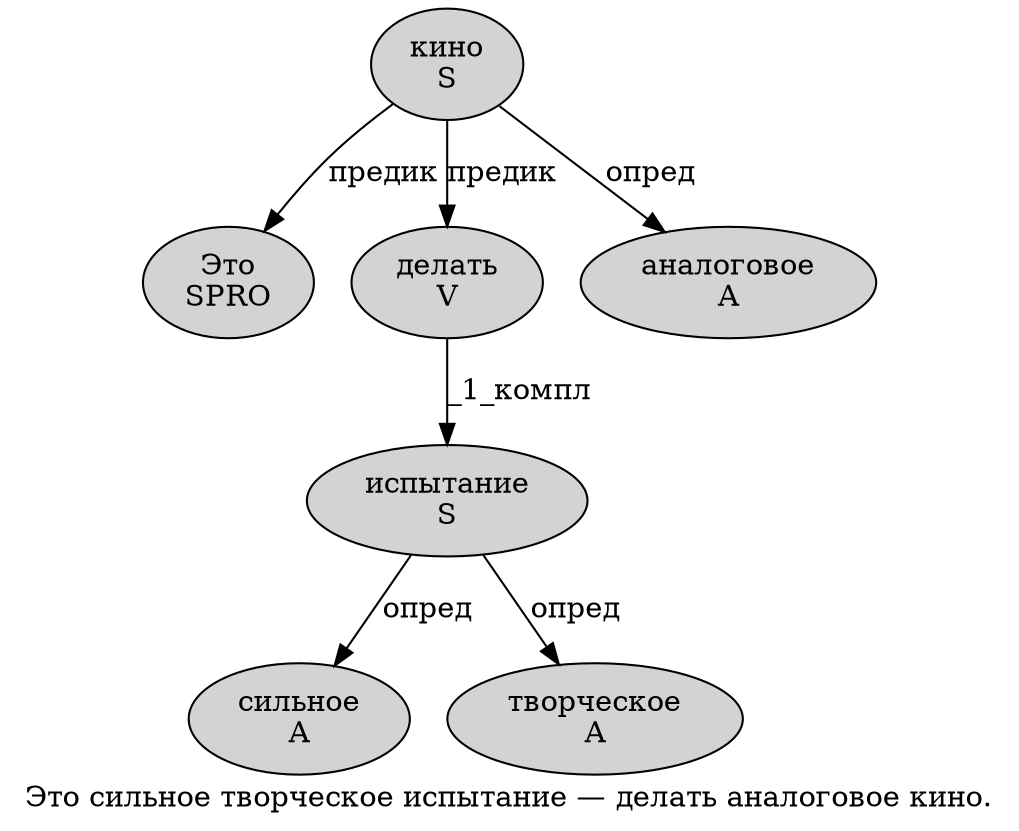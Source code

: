 digraph SENTENCE_1595 {
	graph [label="Это сильное творческое испытание — делать аналоговое кино."]
	node [style=filled]
		0 [label="Это
SPRO" color="" fillcolor=lightgray penwidth=1 shape=ellipse]
		1 [label="сильное
A" color="" fillcolor=lightgray penwidth=1 shape=ellipse]
		2 [label="творческое
A" color="" fillcolor=lightgray penwidth=1 shape=ellipse]
		3 [label="испытание
S" color="" fillcolor=lightgray penwidth=1 shape=ellipse]
		5 [label="делать
V" color="" fillcolor=lightgray penwidth=1 shape=ellipse]
		6 [label="аналоговое
A" color="" fillcolor=lightgray penwidth=1 shape=ellipse]
		7 [label="кино
S" color="" fillcolor=lightgray penwidth=1 shape=ellipse]
			7 -> 0 [label="предик"]
			7 -> 5 [label="предик"]
			7 -> 6 [label="опред"]
			5 -> 3 [label="_1_компл"]
			3 -> 1 [label="опред"]
			3 -> 2 [label="опред"]
}